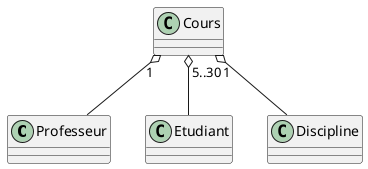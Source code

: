 @startuml

class Professeur

class Etudiant

class Cours

class Discipline

Cours "1" o-- Professeur 
Cours "1" o-- Discipline 
Cours "5..30" o-- Etudiant 

@enduml
